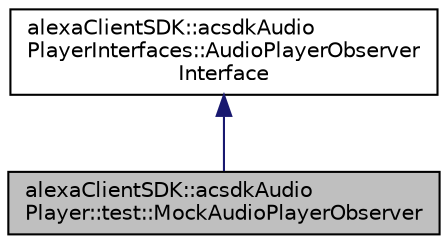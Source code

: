 digraph "alexaClientSDK::acsdkAudioPlayer::test::MockAudioPlayerObserver"
{
  edge [fontname="Helvetica",fontsize="10",labelfontname="Helvetica",labelfontsize="10"];
  node [fontname="Helvetica",fontsize="10",shape=record];
  Node2 [label="alexaClientSDK::acsdkAudio\lPlayer::test::MockAudioPlayerObserver",height=0.2,width=0.4,color="black", fillcolor="grey75", style="filled", fontcolor="black"];
  Node3 -> Node2 [dir="back",color="midnightblue",fontsize="10",style="solid",fontname="Helvetica"];
  Node3 [label="alexaClientSDK::acsdkAudio\lPlayerInterfaces::AudioPlayerObserver\lInterface",height=0.2,width=0.4,color="black", fillcolor="white", style="filled",URL="$classalexa_client_s_d_k_1_1acsdk_audio_player_interfaces_1_1_audio_player_observer_interface.html"];
}
